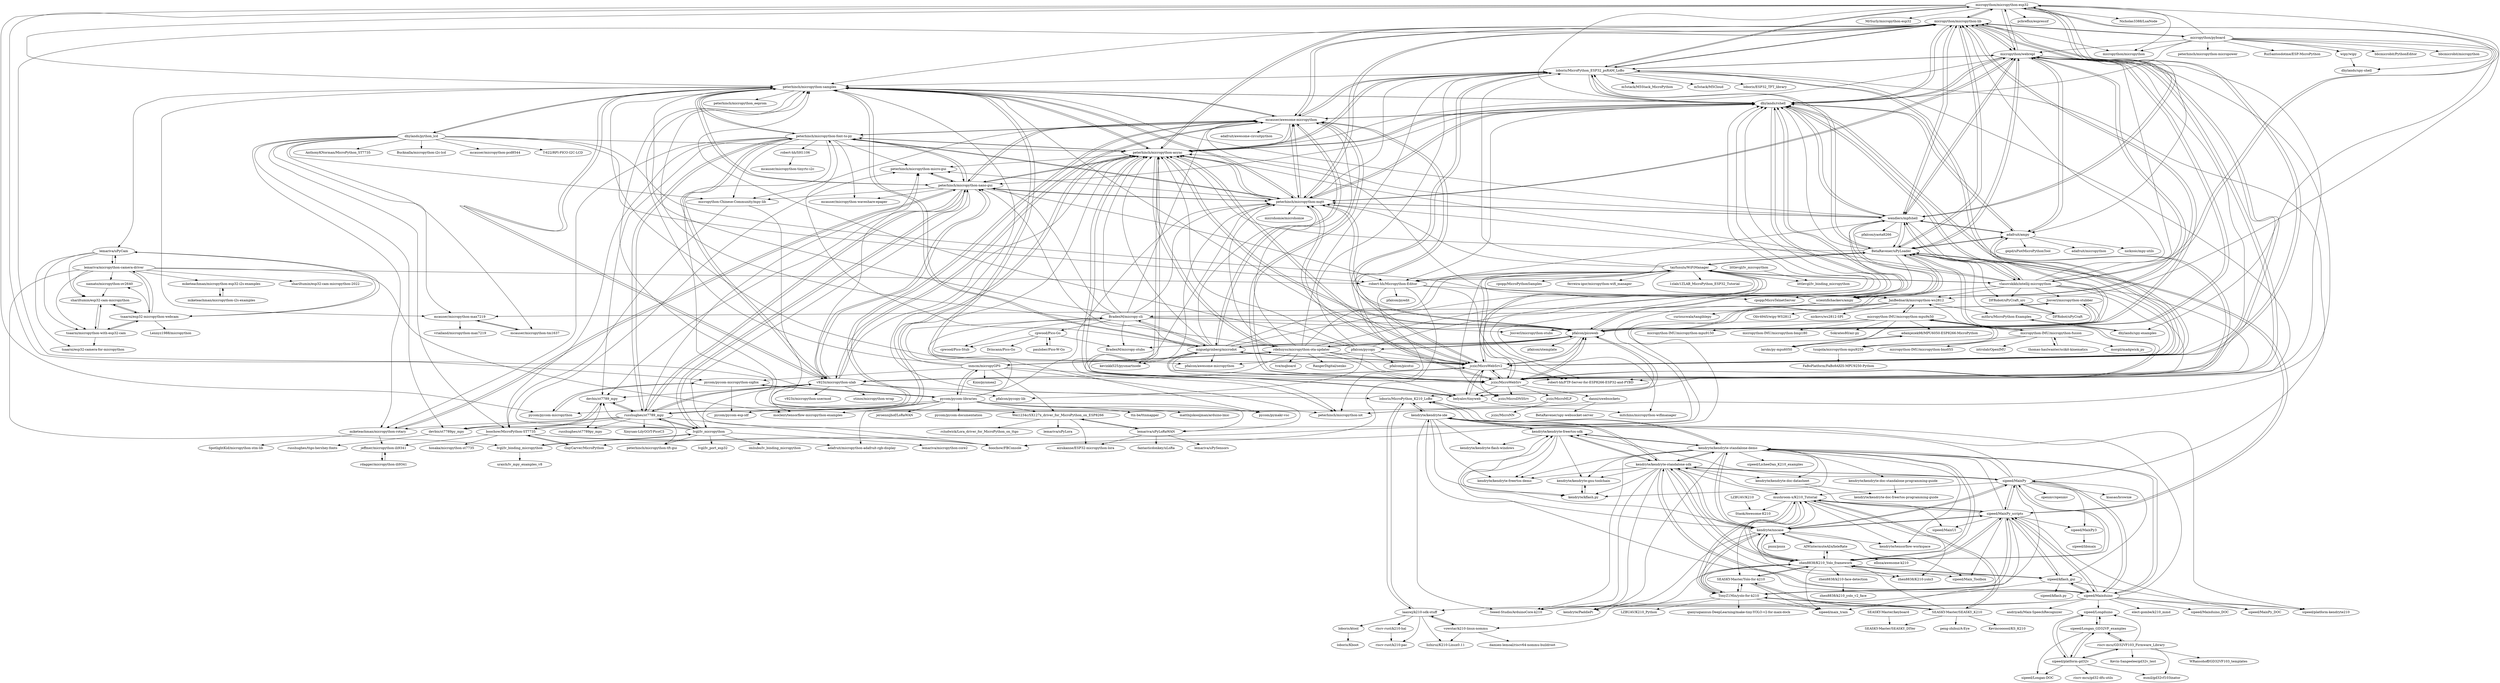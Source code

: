 digraph G {
"micropython/micropython-esp32" -> "micropython/micropython-lib"
"micropython/micropython-esp32" -> "micropython/webrepl"
"micropython/micropython-esp32" -> "loboris/MicroPython_ESP32_psRAM_LoBo"
"micropython/micropython-esp32" -> "pycom/pycom-micropython"
"micropython/micropython-esp32" -> "wendlers/mpfshell"
"micropython/micropython-esp32" -> "MrSurly/micropython-esp32"
"micropython/micropython-esp32" -> "adafruit/ampy"
"micropython/micropython-esp32" -> "pycom/pycom-micropython-sigfox"
"micropython/micropython-esp32" -> "pcbreflux/espressif" ["e"=1]
"micropython/micropython-esp32" -> "micropython/micropython" ["e"=1]
"micropython/micropython-esp32" -> "peterhinch/micropython-samples"
"micropython/micropython-esp32" -> "JanBednarik/micropython-ws2812"
"micropython/micropython-esp32" -> "Nicholas3388/LuaNode" ["e"=1]
"micropython/micropython-esp32" -> "vlasovskikh/intellij-micropython"
"micropython/micropython-esp32" -> "dhylands/rshell"
"kendryte/kendryte-ide" -> "kendryte/kendryte-freertos-sdk"
"kendryte/kendryte-ide" -> "kendryte/kendryte-flash-windows"
"kendryte/kendryte-ide" -> "kendryte/kendryte-freertos-demo"
"kendryte/kendryte-ide" -> "kendryte/kendryte-standalone-demo"
"kendryte/kendryte-ide" -> "kendryte/kendryte-standalone-sdk"
"kendryte/kendryte-ide" -> "kendryte/kflash.py"
"kendryte/kendryte-ide" -> "loboris/MicroPython_K210_LoBo"
"kendryte/kendryte-ide" -> "Seeed-Studio/ArduinoCore-k210"
"sipeed/MaixPy" -> "sipeed/MaixPy_scripts"
"sipeed/MaixPy" -> "kendryte/nncase"
"sipeed/MaixPy" -> "kendryte/kendryte-standalone-sdk"
"sipeed/MaixPy" -> "sipeed/Maixduino"
"sipeed/MaixPy" -> "zhen8838/K210_Yolo_framework"
"sipeed/MaixPy" -> "openmv/openmv" ["e"=1]
"sipeed/MaixPy" -> "sipeed/kflash_gui"
"sipeed/MaixPy" -> "kendryte/kendryte-standalone-demo"
"sipeed/MaixPy" -> "loboris/MicroPython_K210_LoBo"
"sipeed/MaixPy" -> "TonyZ1Min/yolo-for-k210"
"sipeed/MaixPy" -> "sipeed/MaixPy3"
"sipeed/MaixPy" -> "mushroom-x/K210_Tutorial"
"sipeed/MaixPy" -> "kendryte/kendryte-freertos-sdk"
"sipeed/MaixPy" -> "loboris/MicroPython_ESP32_psRAM_LoBo"
"sipeed/MaixPy" -> "ksasao/brownie" ["e"=1]
"laanwj/k210-sdk-stuff" -> "riscv-rust/k210-pac"
"laanwj/k210-sdk-stuff" -> "loboris/ktool"
"laanwj/k210-sdk-stuff" -> "riscv-rust/k210-hal"
"laanwj/k210-sdk-stuff" -> "loboris/MicroPython_K210_LoBo"
"laanwj/k210-sdk-stuff" -> "vowstar/k210-linux-nommu"
"laanwj/k210-sdk-stuff" -> "lizhirui/K210-Linux0.11"
"DFRobot/uPyCraft" -> "DFRobot/uPyCraft_src"
"DFRobot/uPyCraft" -> "BetaRavener/uPyLoader"
"sipeed/MaixPy3" -> "sipeed/libmaix"
"pfalcon/picoweb" -> "jczic/MicroWebSrv"
"pfalcon/picoweb" -> "peterhinch/micropython-async"
"pfalcon/picoweb" -> "micropython/webrepl"
"pfalcon/picoweb" -> "pfalcon/utemplate"
"pfalcon/picoweb" -> "belyalov/tinyweb"
"pfalcon/picoweb" -> "dhylands/rshell"
"pfalcon/picoweb" -> "adafruit/ampy"
"pfalcon/picoweb" -> "jczic/MicroWebSrv2"
"pfalcon/picoweb" -> "pfalcon/pycopy"
"pfalcon/picoweb" -> "peterhinch/micropython-mqtt"
"pfalcon/picoweb" -> "rdehuyss/micropython-ota-updater"
"pfalcon/picoweb" -> "micropython/micropython-lib"
"pfalcon/picoweb" -> "peterhinch/micropython-samples"
"pfalcon/picoweb" -> "miguelgrinberg/microdot"
"pfalcon/picoweb" -> "BetaRavener/uPyLoader"
"wendlers/mpfshell" -> "dhylands/rshell"
"wendlers/mpfshell" -> "adafruit/ampy"
"wendlers/mpfshell" -> "scientifichackers/ampy"
"wendlers/mpfshell" -> "micropython/webrepl"
"wendlers/mpfshell" -> "cpopp/MicroTelnetServer"
"wendlers/mpfshell" -> "pfalcon/yaota8266"
"wendlers/mpfshell" -> "peterhinch/micropython-mqtt"
"wendlers/mpfshell" -> "BetaRavener/uPyLoader"
"wendlers/mpfshell" -> "micropython/micropython-lib"
"wendlers/mpfshell" -> "robert-hh/Micropython-Editor"
"wendlers/mpfshell" -> "peterhinch/micropython-async"
"wendlers/mpfshell" -> "vlasovskikh/intellij-micropython"
"wendlers/mpfshell" -> "micropython/micropython-esp32"
"wendlers/mpfshell" -> "jczic/MicroWebSrv2"
"wendlers/mpfshell" -> "peterhinch/micropython-samples"
"BradenM/micropy-cli" -> "Josverl/micropython-stubber"
"BradenM/micropy-cli" -> "BradenM/micropy-stubs"
"BradenM/micropy-cli" -> "Josverl/micropython-stubs"
"BradenM/micropy-cli" -> "pycom/pymakr-vsc"
"BradenM/micropy-cli" -> "peterhinch/micropython-samples"
"BradenM/micropy-cli" -> "peterhinch/micropython-async"
"BradenM/micropy-cli" -> "peterhinch/micropython-nano-gui"
"BradenM/micropy-cli" -> "peterhinch/micropython-mqtt"
"BradenM/micropy-cli" -> "mcauser/awesome-micropython"
"BradenM/micropy-cli" -> "cpwood/Pico-Go"
"BradenM/micropy-cli" -> "miguelgrinberg/microdot"
"BradenM/micropy-cli" -> "cpwood/Pico-Stub"
"BradenM/micropy-cli" -> "pfalcon/picoweb"
"mcauser/micropython-max7219" -> "vrialland/micropython-max7219"
"mcauser/micropython-max7219" -> "mcauser/micropython-tm1637"
"mcauser/awesome-micropython" -> "peterhinch/micropython-async"
"mcauser/awesome-micropython" -> "peterhinch/micropython-samples"
"mcauser/awesome-micropython" -> "jczic/MicroWebSrv2"
"mcauser/awesome-micropython" -> "peterhinch/micropython-nano-gui"
"mcauser/awesome-micropython" -> "micropython/micropython-lib"
"mcauser/awesome-micropython" -> "russhughes/st7789_mpy"
"mcauser/awesome-micropython" -> "peterhinch/micropython-mqtt"
"mcauser/awesome-micropython" -> "miguelgrinberg/microdot"
"mcauser/awesome-micropython" -> "loboris/MicroPython_ESP32_psRAM_LoBo"
"mcauser/awesome-micropython" -> "v923z/micropython-ulab"
"mcauser/awesome-micropython" -> "dhylands/rshell"
"mcauser/awesome-micropython" -> "adafruit/awesome-circuitpython" ["e"=1]
"mcauser/awesome-micropython" -> "peterhinch/micropython-font-to-py"
"mcauser/awesome-micropython" -> "micropython-Chinese-Community/mpy-lib"
"mcauser/awesome-micropython" -> "jczic/MicroWebSrv"
"miguelgrinberg/microdot" -> "jczic/MicroWebSrv2"
"miguelgrinberg/microdot" -> "mcauser/awesome-micropython"
"miguelgrinberg/microdot" -> "peterhinch/micropython-samples"
"miguelgrinberg/microdot" -> "belyalov/tinyweb"
"miguelgrinberg/microdot" -> "jczic/MicroWebSrv"
"miguelgrinberg/microdot" -> "peterhinch/micropython-async"
"miguelgrinberg/microdot" -> "peterhinch/micropython-mqtt"
"miguelgrinberg/microdot" -> "BradenM/micropy-cli"
"miguelgrinberg/microdot" -> "pfalcon/picoweb"
"miguelgrinberg/microdot" -> "peterhinch/micropython-nano-gui"
"miguelgrinberg/microdot" -> "dhylands/rshell"
"miguelgrinberg/microdot" -> "pfalcon/awesome-micropython"
"miguelgrinberg/microdot" -> "peterhinch/micropython-font-to-py"
"miguelgrinberg/microdot" -> "kevinkk525/pysmartnode"
"miguelgrinberg/microdot" -> "tayfunulu/WiFiManager"
"micropython/micropython-lib" -> "micropython/micropython" ["e"=1]
"micropython/micropython-lib" -> "peterhinch/micropython-async"
"micropython/micropython-lib" -> "micropython/micropython-esp32"
"micropython/micropython-lib" -> "peterhinch/micropython-mqtt"
"micropython/micropython-lib" -> "micropython/webrepl"
"micropython/micropython-lib" -> "mcauser/awesome-micropython"
"micropython/micropython-lib" -> "loboris/MicroPython_ESP32_psRAM_LoBo"
"micropython/micropython-lib" -> "dhylands/rshell"
"micropython/micropython-lib" -> "jczic/MicroWebSrv2"
"micropython/micropython-lib" -> "micropython/pyboard"
"micropython/micropython-lib" -> "BetaRavener/uPyLoader"
"micropython/micropython-lib" -> "peterhinch/micropython-samples"
"micropython/micropython-lib" -> "wendlers/mpfshell"
"micropython/micropython-lib" -> "jczic/MicroWebSrv"
"micropython/micropython-lib" -> "pfalcon/picoweb"
"miketeachman/micropython-i2s-examples" -> "miketeachman/micropython-esp32-i2s-examples"
"pfalcon/pycopy" -> "pfalcon/pycopy-lib"
"pfalcon/pycopy" -> "pfalcon/picoweb"
"pfalcon/pycopy" -> "peterhinch/micropython-async"
"pfalcon/pycopy" -> "peterhinch/micropython-samples"
"pfalcon/pycopy" -> "pfalcon/awesome-micropython"
"pfalcon/pycopy" -> "pfalcon/picotui" ["e"=1]
"pfalcon/pycopy" -> "jczic/MicroWebSrv2"
"pfalcon/pycopy" -> "dhylands/rshell"
"pfalcon/pycopy" -> "loboris/MicroPython_ESP32_psRAM_LoBo"
"micropython/pyboard" -> "micropython/micropython-lib"
"micropython/pyboard" -> "micropython/micropython" ["e"=1]
"micropython/pyboard" -> "wipy/wipy"
"micropython/pyboard" -> "dhylands/rshell"
"micropython/pyboard" -> "dhylands/upy-examples"
"micropython/pyboard" -> "bbcmicrobit/micropython" ["e"=1]
"micropython/pyboard" -> "dhylands/upy-shell"
"micropython/pyboard" -> "peterhinch/micropython-micropower"
"micropython/pyboard" -> "RuiSantosdotme/ESP-MicroPython" ["e"=1]
"micropython/pyboard" -> "micropython/micropython-esp32"
"micropython/pyboard" -> "bbcmicrobit/PythonEditor" ["e"=1]
"micropython/pyboard" -> "micropython/webrepl"
"belyalov/tinyweb" -> "peterhinch/micropython-async"
"belyalov/tinyweb" -> "mitchins/micropython-wifimanager"
"belyalov/tinyweb" -> "jczic/MicroWebSrv2"
"belyalov/tinyweb" -> "pfalcon/picoweb"
"belyalov/tinyweb" -> "peterhinch/micropython-samples"
"dhylands/rshell" -> "wendlers/mpfshell"
"dhylands/rshell" -> "scientifichackers/ampy"
"dhylands/rshell" -> "peterhinch/micropython-async"
"dhylands/rshell" -> "micropython/micropython-lib"
"dhylands/rshell" -> "jczic/MicroWebSrv2"
"dhylands/rshell" -> "peterhinch/micropython-samples"
"dhylands/rshell" -> "jczic/MicroWebSrv"
"dhylands/rshell" -> "loboris/MicroPython_ESP32_psRAM_LoBo"
"dhylands/rshell" -> "pfalcon/picoweb"
"dhylands/rshell" -> "mcauser/awesome-micropython"
"dhylands/rshell" -> "micropython/webrepl"
"dhylands/rshell" -> "robert-hh/Micropython-Editor"
"dhylands/rshell" -> "adafruit/ampy"
"dhylands/rshell" -> "peterhinch/micropython-mqtt"
"dhylands/rshell" -> "peterhinch/micropython-nano-gui"
"lvgl/lv_micropython" -> "lvgl/lv_binding_micropython"
"lvgl/lv_micropython" -> "russhughes/st7789_mpy"
"lvgl/lv_micropython" -> "lemariva/micropython-core2"
"lvgl/lv_micropython" -> "peterhinch/micropython-micro-gui"
"lvgl/lv_micropython" -> "peterhinch/micropython-tft-gui"
"lvgl/lv_micropython" -> "peterhinch/micropython-nano-gui"
"lvgl/lv_micropython" -> "lvgl/lv_port_esp32" ["e"=1]
"lvgl/lv_micropython" -> "imliubo/lv_binding_micropython"
"lvgl/lv_micropython" -> "devbis/st7789_mpy"
"peterhinch/micropython-font-to-py" -> "peterhinch/micropython-nano-gui"
"peterhinch/micropython-font-to-py" -> "peterhinch/micropython-async"
"peterhinch/micropython-font-to-py" -> "mcauser/micropython-waveshare-epaper" ["e"=1]
"peterhinch/micropython-font-to-py" -> "russhughes/st7789_mpy"
"peterhinch/micropython-font-to-py" -> "micropython-Chinese-Community/mpy-lib"
"peterhinch/micropython-font-to-py" -> "peterhinch/micropython-samples"
"peterhinch/micropython-font-to-py" -> "robert-hh/SH1106"
"peterhinch/micropython-font-to-py" -> "peterhinch/micropython-micro-gui"
"peterhinch/micropython-font-to-py" -> "peterhinch/micropython-mqtt"
"peterhinch/micropython-font-to-py" -> "v923z/micropython-ulab"
"peterhinch/micropython-font-to-py" -> "devbis/st7789_mpy"
"peterhinch/micropython-font-to-py" -> "miketeachman/micropython-rotary"
"peterhinch/micropython-font-to-py" -> "boochow/MicroPython-ST7735"
"peterhinch/micropython-font-to-py" -> "mcauser/awesome-micropython"
"peterhinch/micropython-font-to-py" -> "Wei1234c/SX127x_driver_for_MicroPython_on_ESP8266"
"peterhinch/micropython-micro-gui" -> "peterhinch/micropython-nano-gui"
"peterhinch/micropython-nano-gui" -> "peterhinch/micropython-micro-gui"
"peterhinch/micropython-nano-gui" -> "peterhinch/micropython-font-to-py"
"peterhinch/micropython-nano-gui" -> "peterhinch/micropython-samples"
"peterhinch/micropython-nano-gui" -> "peterhinch/micropython-async"
"peterhinch/micropython-nano-gui" -> "miketeachman/micropython-rotary"
"peterhinch/micropython-nano-gui" -> "mcauser/micropython-waveshare-epaper" ["e"=1]
"peterhinch/micropython-nano-gui" -> "mcauser/awesome-micropython"
"peterhinch/micropython-nano-gui" -> "lvgl/lv_micropython"
"peterhinch/micropython-nano-gui" -> "devbis/st7789_mpy"
"peterhinch/micropython-nano-gui" -> "v923z/micropython-ulab"
"peterhinch/micropython-nano-gui" -> "boochow/FBConsole"
"peterhinch/micropython-nano-gui" -> "peterhinch/micropython-mqtt"
"peterhinch/micropython-nano-gui" -> "russhughes/st7789_mpy"
"peterhinch/micropython-nano-gui" -> "micropython-Chinese-Community/mpy-lib"
"peterhinch/micropython-nano-gui" -> "robert-hh/Micropython-Editor"
"russhughes/st7789_mpy" -> "devbis/st7789_mpy"
"russhughes/st7789_mpy" -> "lvgl/lv_micropython"
"russhughes/st7789_mpy" -> "russhughes/st7789py_mpy"
"russhughes/st7789_mpy" -> "peterhinch/micropython-font-to-py"
"russhughes/st7789_mpy" -> "mcauser/awesome-micropython"
"russhughes/st7789_mpy" -> "peterhinch/micropython-async"
"russhughes/st7789_mpy" -> "peterhinch/micropython-micro-gui"
"russhughes/st7789_mpy" -> "boochow/MicroPython-ST7735"
"russhughes/st7789_mpy" -> "peterhinch/micropython-nano-gui"
"russhughes/st7789_mpy" -> "devbis/st7789py_mpy"
"russhughes/st7789_mpy" -> "miketeachman/micropython-rotary"
"russhughes/st7789_mpy" -> "boochow/FBConsole"
"russhughes/st7789_mpy" -> "v923z/micropython-ulab"
"russhughes/st7789_mpy" -> "Xinyuan-LilyGO/T-PicoC3"
"russhughes/st7789_mpy" -> "peterhinch/micropython-tft-gui"
"tuupola/micropython-mpu9250" -> "micropython-IMU/micropython-mpu9x50"
"tuupola/micropython-mpu9250" -> "FaBoPlatform/FaBo9AXIS-MPU9250-Python"
"adafruit/ampy" -> "wendlers/mpfshell"
"adafruit/ampy" -> "pfalcon/picoweb"
"adafruit/ampy" -> "dhylands/rshell"
"adafruit/ampy" -> "gepd/uPiotMicroPythonTool"
"adafruit/ampy" -> "adafruit/micropython"
"adafruit/ampy" -> "BetaRavener/uPyLoader"
"adafruit/ampy" -> "micropython/webrepl"
"adafruit/ampy" -> "nickzoic/mpy-utils"
"Josverl/micropython-stubber" -> "Josverl/micropython-stubs"
"Josverl/micropython-stubber" -> "BradenM/micropy-cli"
"Josverl/micropython-stubber" -> "BradenM/micropy-stubs"
"jczic/MicroWebSrv" -> "jczic/MicroWebSrv2"
"jczic/MicroWebSrv" -> "pfalcon/picoweb"
"jczic/MicroWebSrv" -> "jczic/MicroDNSSrv"
"jczic/MicroWebSrv" -> "micropython/webrepl"
"jczic/MicroWebSrv" -> "peterhinch/micropython-async"
"jczic/MicroWebSrv" -> "loboris/MicroPython_ESP32_psRAM_LoBo"
"jczic/MicroWebSrv" -> "dhylands/rshell"
"jczic/MicroWebSrv" -> "tayfunulu/WiFiManager"
"jczic/MicroWebSrv" -> "micropython/micropython-lib"
"jczic/MicroWebSrv" -> "miguelgrinberg/microdot"
"jczic/MicroWebSrv" -> "danni/uwebsockets"
"jczic/MicroWebSrv" -> "belyalov/tinyweb"
"jczic/MicroWebSrv" -> "mcauser/awesome-micropython"
"jczic/MicroWebSrv" -> "BetaRavener/uPyLoader"
"jczic/MicroWebSrv" -> "jczic/MicroMLP"
"loboris/MicroPython_ESP32_psRAM_LoBo" -> "peterhinch/micropython-async"
"loboris/MicroPython_ESP32_psRAM_LoBo" -> "m5stack/M5Stack_MicroPython" ["e"=1]
"loboris/MicroPython_ESP32_psRAM_LoBo" -> "micropython/micropython-lib"
"loboris/MicroPython_ESP32_psRAM_LoBo" -> "micropython/micropython-esp32"
"loboris/MicroPython_ESP32_psRAM_LoBo" -> "jczic/MicroWebSrv"
"loboris/MicroPython_ESP32_psRAM_LoBo" -> "jczic/MicroWebSrv2"
"loboris/MicroPython_ESP32_psRAM_LoBo" -> "BetaRavener/uPyLoader"
"loboris/MicroPython_ESP32_psRAM_LoBo" -> "mcauser/awesome-micropython"
"loboris/MicroPython_ESP32_psRAM_LoBo" -> "dhylands/rshell"
"loboris/MicroPython_ESP32_psRAM_LoBo" -> "m5stack/M5Cloud" ["e"=1]
"loboris/MicroPython_ESP32_psRAM_LoBo" -> "micropython/webrepl"
"loboris/MicroPython_ESP32_psRAM_LoBo" -> "loboris/ESP32_TFT_library" ["e"=1]
"loboris/MicroPython_ESP32_psRAM_LoBo" -> "peterhinch/micropython-mqtt"
"loboris/MicroPython_ESP32_psRAM_LoBo" -> "loboris/MicroPython_K210_LoBo"
"loboris/MicroPython_ESP32_psRAM_LoBo" -> "peterhinch/micropython-samples"
"micropython/webrepl" -> "micropython/micropython-lib"
"micropython/webrepl" -> "micropython/micropython-esp32"
"micropython/webrepl" -> "wendlers/mpfshell"
"micropython/webrepl" -> "jczic/MicroWebSrv"
"micropython/webrepl" -> "pfalcon/picoweb"
"micropython/webrepl" -> "peterhinch/micropython-mqtt"
"micropython/webrepl" -> "peterhinch/micropython-async"
"micropython/webrepl" -> "dhylands/rshell"
"micropython/webrepl" -> "loboris/MicroPython_ESP32_psRAM_LoBo"
"micropython/webrepl" -> "BetaRavener/uPyLoader"
"micropython/webrepl" -> "peterhinch/micropython-iot"
"micropython/webrepl" -> "jczic/MicroWebSrv2"
"micropython/webrepl" -> "scientifichackers/ampy"
"micropython/webrepl" -> "adafruit/ampy"
"micropython/webrepl" -> "robert-hh/FTP-Server-for-ESP8266-ESP32-and-PYBD"
"robert-hh/Micropython-Editor" -> "cpopp/MicroTelnetServer"
"robert-hh/Micropython-Editor" -> "pfalcon/pyedit"
"robert-hh/Micropython-Editor" -> "boochow/FBConsole"
"robert-hh/Micropython-Editor" -> "robert-hh/FTP-Server-for-ESP8266-ESP32-and-PYBD"
"robert-hh/Micropython-Editor" -> "peterhinch/micropython-iot"
"vlasovskikh/intellij-micropython" -> "BetaRavener/uPyLoader"
"vlasovskikh/intellij-micropython" -> "wendlers/mpfshell"
"vlasovskikh/intellij-micropython" -> "tayfunulu/WiFiManager"
"vlasovskikh/intellij-micropython" -> "micropython/micropython-lib"
"vlasovskikh/intellij-micropython" -> "jczic/MicroWebSrv"
"vlasovskikh/intellij-micropython" -> "micropython/webrepl"
"vlasovskikh/intellij-micropython" -> "robert-hh/FTP-Server-for-ESP8266-ESP32-and-PYBD"
"vlasovskikh/intellij-micropython" -> "peterhinch/micropython-mqtt"
"vlasovskikh/intellij-micropython" -> "jczic/MicroWebSrv2"
"vlasovskikh/intellij-micropython" -> "DFRobot/uPyCraft_src"
"vlasovskikh/intellij-micropython" -> "scientifichackers/ampy"
"vlasovskikh/intellij-micropython" -> "micropython/micropython-esp32"
"vlasovskikh/intellij-micropython" -> "Josverl/micropython-stubber"
"vlasovskikh/intellij-micropython" -> "JanBednarik/micropython-ws2812"
"vlasovskikh/intellij-micropython" -> "peterhinch/micropython-async"
"BetaRavener/uPyLoader" -> "loboris/MicroPython_ESP32_psRAM_LoBo"
"BetaRavener/uPyLoader" -> "robert-hh/Micropython-Editor"
"BetaRavener/uPyLoader" -> "micropython/micropython-lib"
"BetaRavener/uPyLoader" -> "wendlers/mpfshell"
"BetaRavener/uPyLoader" -> "vlasovskikh/intellij-micropython"
"BetaRavener/uPyLoader" -> "micropython/webrepl"
"BetaRavener/uPyLoader" -> "cpopp/MicroTelnetServer"
"BetaRavener/uPyLoader" -> "peterhinch/micropython-async"
"BetaRavener/uPyLoader" -> "DFRobot/uPyCraft_src"
"BetaRavener/uPyLoader" -> "adafruit/ampy"
"BetaRavener/uPyLoader" -> "jczic/MicroWebSrv"
"BetaRavener/uPyLoader" -> "tayfunulu/WiFiManager"
"BetaRavener/uPyLoader" -> "sipeed/MaixPy_scripts"
"BetaRavener/uPyLoader" -> "pfalcon/picoweb"
"BetaRavener/uPyLoader" -> "dhylands/rshell"
"micropython-IMU/micropython-mpu9x50" -> "micropython-IMU/micropython-fusion"
"micropython-IMU/micropython-mpu9x50" -> "tuupola/micropython-mpu9250"
"micropython-IMU/micropython-mpu9x50" -> "micropython-IMU/micropython-mpu9150"
"micropython-IMU/micropython-mpu9x50" -> "larsks/py-mpu6050"
"micropython-IMU/micropython-mpu9x50" -> "micropython-IMU/micropython-bmp180"
"micropython-IMU/micropython-mpu9x50" -> "JanBednarik/micropython-ws2812"
"micropython-IMU/micropython-mpu9x50" -> "Sokrates80/air-py"
"micropython-IMU/micropython-mpu9x50" -> "boochow/FBConsole"
"micropython-IMU/micropython-mpu9x50" -> "adamjezek98/MPU6050-ESP8266-MicroPython"
"kendryte/nncase" -> "zhen8838/K210_Yolo_framework"
"kendryte/nncase" -> "kendryte/kendryte-standalone-sdk"
"kendryte/nncase" -> "sipeed/MaixPy"
"kendryte/nncase" -> "sipeed/MaixPy_scripts"
"kendryte/nncase" -> "kendryte/kendryte-standalone-demo"
"kendryte/nncase" -> "TonyZ1Min/yolo-for-k210"
"kendryte/nncase" -> "sipeed/Maix_Toolbox"
"kendryte/nncase" -> "AIWintermuteAI/aXeleRate"
"kendryte/nncase" -> "mushroom-x/K210_Tutorial"
"kendryte/nncase" -> "kendryte/kendryte-freertos-sdk"
"kendryte/nncase" -> "kendryte/PaddlePi"
"kendryte/nncase" -> "pnnx/pnnx" ["e"=1]
"kendryte/nncase" -> "zhen8838/K210-yolo3"
"kendryte/nncase" -> "kendryte/tensorflow-workspace"
"kendryte/nncase" -> "kendryte/kendryte-ide"
"SEASKY-Master/SEASKY_K210" -> "SEASKY-Master/Yolo-for-k210"
"SEASKY-Master/SEASKY_K210" -> "Kevincoooool/KS_K210"
"SEASKY-Master/SEASKY_K210" -> "SEASKY-Master/SEASKY_DIYer"
"SEASKY-Master/SEASKY_K210" -> "TonyZ1Min/yolo-for-k210"
"SEASKY-Master/SEASKY_K210" -> "mushroom-x/K210_Tutorial"
"SEASKY-Master/SEASKY_K210" -> "peng-zhihui/A-Eye" ["e"=1]
"SEASKY-Master/SEASKY_K210" -> "zhen8838/K210_Yolo_framework"
"adamjezek98/MPU6050-ESP8266-MicroPython" -> "larsks/py-mpu6050"
"riscv-mcu/GD32VF103_Firmware_Library" -> "sipeed/Longan_GD32VF_examples"
"riscv-mcu/GD32VF103_Firmware_Library" -> "sipeed/platform-gd32v"
"riscv-mcu/GD32VF103_Firmware_Library" -> "WRansohoff/GD32VF103_templates"
"riscv-mcu/GD32VF103_Firmware_Library" -> "sipeed/Longduino"
"riscv-mcu/GD32VF103_Firmware_Library" -> "esmil/gd32vf103inator"
"riscv-mcu/GD32VF103_Firmware_Library" -> "Kevin-Sangeelee/gd32v_test"
"peterhinch/micropython-async" -> "peterhinch/micropython-mqtt"
"peterhinch/micropython-async" -> "peterhinch/micropython-samples"
"peterhinch/micropython-async" -> "mcauser/awesome-micropython"
"peterhinch/micropython-async" -> "micropython/micropython-lib"
"peterhinch/micropython-async" -> "peterhinch/micropython-nano-gui"
"peterhinch/micropython-async" -> "peterhinch/micropython-font-to-py"
"peterhinch/micropython-async" -> "loboris/MicroPython_ESP32_psRAM_LoBo"
"peterhinch/micropython-async" -> "belyalov/tinyweb"
"peterhinch/micropython-async" -> "pfalcon/picoweb"
"peterhinch/micropython-async" -> "dhylands/rshell"
"peterhinch/micropython-async" -> "jczic/MicroWebSrv2"
"peterhinch/micropython-async" -> "jczic/MicroWebSrv"
"peterhinch/micropython-async" -> "russhughes/st7789_mpy"
"peterhinch/micropython-async" -> "rdehuyss/micropython-ota-updater"
"peterhinch/micropython-async" -> "peterhinch/micropython-micro-gui"
"tayfunulu/WiFiManager" -> "cpopp/MicroPythonSamples"
"tayfunulu/WiFiManager" -> "mitchins/micropython-wifimanager"
"tayfunulu/WiFiManager" -> "jczic/MicroWebSrv2"
"tayfunulu/WiFiManager" -> "jczic/MicroWebSrv"
"tayfunulu/WiFiManager" -> "ferreira-igor/micropython-wifi_manager"
"tayfunulu/WiFiManager" -> "robert-hh/Micropython-Editor"
"tayfunulu/WiFiManager" -> "jczic/MicroDNSSrv"
"tayfunulu/WiFiManager" -> "peterhinch/micropython-mqtt"
"tayfunulu/WiFiManager" -> "1zlab/1ZLAB_MicroPython_ESP32_Tutorial" ["e"=1]
"tayfunulu/WiFiManager" -> "BetaRavener/uPyLoader"
"tayfunulu/WiFiManager" -> "littlevgl/lv_binding_micropython"
"tayfunulu/WiFiManager" -> "JanBednarik/micropython-ws2812"
"tayfunulu/WiFiManager" -> "vlasovskikh/intellij-micropython"
"tayfunulu/WiFiManager" -> "loboris/MicroPython_ESP32_psRAM_LoBo"
"tayfunulu/WiFiManager" -> "robert-hh/FTP-Server-for-ESP8266-ESP32-and-PYBD"
"devbis/st7789_mpy" -> "devbis/st7789py_mpy"
"devbis/st7789_mpy" -> "russhughes/st7789_mpy"
"devbis/st7789_mpy" -> "russhughes/st7789py_mpy"
"devbis/st7789py_mpy" -> "devbis/st7789_mpy"
"devbis/st7789py_mpy" -> "russhughes/ttgo-hershey-fonts"
"sipeed/MaixPy_scripts" -> "sipeed/MaixPy"
"sipeed/MaixPy_scripts" -> "TonyZ1Min/yolo-for-k210"
"sipeed/MaixPy_scripts" -> "kendryte/nncase"
"sipeed/MaixPy_scripts" -> "sipeed/kflash_gui"
"sipeed/MaixPy_scripts" -> "zhen8838/K210_Yolo_framework"
"sipeed/MaixPy_scripts" -> "sipeed/maix_train"
"sipeed/MaixPy_scripts" -> "mushroom-x/K210_Tutorial"
"sipeed/MaixPy_scripts" -> "sipeed/Maixduino"
"sipeed/MaixPy_scripts" -> "sipeed/MaixPy_DOC"
"sipeed/MaixPy_scripts" -> "kendryte/kendryte-standalone-sdk"
"sipeed/MaixPy_scripts" -> "sipeed/Maix_Toolbox"
"sipeed/MaixPy_scripts" -> "sipeed/MaixPy3"
"sipeed/MaixPy_scripts" -> "sipeed/MaixUI"
"sipeed/MaixPy_scripts" -> "kendryte/kendryte-standalone-demo"
"sipeed/MaixPy_scripts" -> "BetaRavener/uPyLoader"
"GuyCarver/MicroPython" -> "boochow/MicroPython-ST7735"
"boochow/MicroPython-ST7735" -> "GuyCarver/MicroPython"
"boochow/MicroPython-ST7735" -> "boochow/FBConsole"
"boochow/MicroPython-ST7735" -> "hosaka/micropython-st7735"
"boochow/MicroPython-ST7735" -> "adafruit/micropython-adafruit-rgb-display"
"boochow/MicroPython-ST7735" -> "jeffmer/micropython-ili9341"
"scientifichackers/ampy" -> "wendlers/mpfshell"
"scientifichackers/ampy" -> "dhylands/rshell"
"scientifichackers/ampy" -> "micropython/webrepl"
"scientifichackers/ampy" -> "curiouswala/tangiblepy"
"scientifichackers/ampy" -> "boochow/MicroPython-ST7735"
"scientifichackers/ampy" -> "mcauser/awesome-micropython"
"thomas-haslwanter/scikit-kinematics" -> "micropython-IMU/micropython-fusion"
"sipeed/Longan_GD32VF_examples" -> "sipeed/platform-gd32v"
"sipeed/Longan_GD32VF_examples" -> "sipeed/Longan-DOC"
"sipeed/Longan_GD32VF_examples" -> "sipeed/Longduino"
"sipeed/Longan_GD32VF_examples" -> "riscv-mcu/GD32VF103_Firmware_Library"
"SEASKY-Master/Yolo-for-k210" -> "SEASKY-Master/SEASKY_K210"
"SEASKY-Master/Yolo-for-k210" -> "TonyZ1Min/yolo-for-k210"
"SEASKY-Master/Yolo-for-k210" -> "zhen8838/K210_Yolo_framework"
"SEASKY-Master/Yolo-for-k210" -> "sipeed/maix_train"
"TonyZ1Min/yolo-for-k210" -> "SEASKY-Master/Yolo-for-k210"
"TonyZ1Min/yolo-for-k210" -> "zhen8838/K210_Yolo_framework"
"TonyZ1Min/yolo-for-k210" -> "sipeed/MaixPy_scripts"
"TonyZ1Min/yolo-for-k210" -> "mushroom-x/K210_Tutorial"
"TonyZ1Min/yolo-for-k210" -> "sipeed/maix_train"
"TonyZ1Min/yolo-for-k210" -> "qianyuqianxun-DeepLearning/make-tiny-YOLO-v2-for-maix-dock"
"TonyZ1Min/yolo-for-k210" -> "LZBUAV/K210_Python"
"TonyZ1Min/yolo-for-k210" -> "SEASKY-Master/SEASKY_K210"
"TonyZ1Min/yolo-for-k210" -> "kendryte/nncase"
"TonyZ1Min/yolo-for-k210" -> "kendryte/PaddlePi"
"jczic/MicroWebSrv2" -> "jczic/MicroWebSrv"
"jczic/MicroWebSrv2" -> "mcauser/awesome-micropython"
"jczic/MicroWebSrv2" -> "peterhinch/micropython-async"
"jczic/MicroWebSrv2" -> "peterhinch/micropython-samples"
"jczic/MicroWebSrv2" -> "belyalov/tinyweb"
"jczic/MicroWebSrv2" -> "peterhinch/micropython-mqtt"
"jczic/MicroWebSrv2" -> "miguelgrinberg/microdot"
"jczic/MicroWebSrv2" -> "loboris/MicroPython_ESP32_psRAM_LoBo"
"jczic/MicroWebSrv2" -> "dhylands/rshell"
"jczic/MicroWebSrv2" -> "micropython/micropython-lib"
"jczic/MicroWebSrv2" -> "jczic/MicroDNSSrv"
"jczic/MicroWebSrv2" -> "tayfunulu/WiFiManager"
"jczic/MicroWebSrv2" -> "v923z/micropython-ulab"
"jczic/MicroWebSrv2" -> "robert-hh/FTP-Server-for-ESP8266-ESP32-and-PYBD"
"jczic/MicroWebSrv2" -> "pfalcon/picoweb"
"jeffmer/micropython-ili9341" -> "rdagger/micropython-ili9341"
"rdagger/micropython-ili9341" -> "jeffmer/micropython-ili9341"
"mushroom-x/K210_Tutorial" -> "zhen8838/K210-yolo3"
"mushroom-x/K210_Tutorial" -> "zhen8838/K210_Yolo_framework"
"mushroom-x/K210_Tutorial" -> "TonyZ1Min/yolo-for-k210"
"mushroom-x/K210_Tutorial" -> "Staok/Awesome-K210"
"mushroom-x/K210_Tutorial" -> "SEASKY-Master/Yolo-for-k210"
"mushroom-x/K210_Tutorial" -> "SEASKY-Master/SEASKY_K210"
"mushroom-x/K210_Tutorial" -> "sipeed/MaixUI"
"mushroom-x/K210_Tutorial" -> "kendryte/tensorflow-workspace"
"mushroom-x/K210_Tutorial" -> "sipeed/MaixPy_scripts"
"sipeed/Longduino" -> "sipeed/Longan_GD32VF_examples"
"sipeed/Longduino" -> "sipeed/platform-gd32v"
"micropython-Chinese-Community/mpy-lib" -> "boochow/MicroPython-ST7735"
"micropython-Chinese-Community/mpy-lib" -> "peterhinch/micropython-iot"
"zhen8838/K210_Yolo_framework" -> "TonyZ1Min/yolo-for-k210"
"zhen8838/K210_Yolo_framework" -> "SEASKY-Master/Yolo-for-k210"
"zhen8838/K210_Yolo_framework" -> "kendryte/nncase"
"zhen8838/K210_Yolo_framework" -> "zhen8838/K210-yolo3"
"zhen8838/K210_Yolo_framework" -> "mushroom-x/K210_Tutorial"
"zhen8838/K210_Yolo_framework" -> "sipeed/Maix_Toolbox"
"zhen8838/K210_Yolo_framework" -> "sipeed/maix_train"
"zhen8838/K210_Yolo_framework" -> "kendryte/kendryte-standalone-sdk"
"zhen8838/K210_Yolo_framework" -> "kendryte/kendryte-standalone-demo"
"zhen8838/K210_Yolo_framework" -> "sipeed/kflash_gui"
"zhen8838/K210_Yolo_framework" -> "zhen8838/k210-face-detection"
"zhen8838/K210_Yolo_framework" -> "sipeed/MaixPy_scripts"
"zhen8838/K210_Yolo_framework" -> "AIWintermuteAI/aXeleRate"
"zhen8838/K210_Yolo_framework" -> "sipeed/MaixPy"
"zhen8838/K210_Yolo_framework" -> "vowstar/k210-linux-nommu"
"zhen8838/k210-face-detection" -> "zhen8838/k210_yolo_v2_face"
"SEASKY-Master/keyboard" -> "SEASKY-Master/SEASKY_DIYer"
"JanBednarik/micropython-ws2812" -> "nickovs/ws2812-SPI"
"JanBednarik/micropython-ws2812" -> "mcauser/micropython-max7219"
"JanBednarik/micropython-ws2812" -> "micropython-IMU/micropython-mpu9x50"
"JanBednarik/micropython-ws2812" -> "Oliv4945/wipy-WS2812"
"JanBednarik/micropython-ws2812" -> "mithru/MicroPython-Examples"
"JanBednarik/micropython-ws2812" -> "GuyCarver/MicroPython"
"dhylands/python_lcd" -> "mcauser/micropython-max7219"
"dhylands/python_lcd" -> "T-622/RPI-PICO-I2C-LCD"
"dhylands/python_lcd" -> "peterhinch/micropython-samples"
"dhylands/python_lcd" -> "AnthonyKNorman/MicroPython_ST7735"
"dhylands/python_lcd" -> "micropython-Chinese-Community/mpy-lib"
"dhylands/python_lcd" -> "miketeachman/micropython-rotary"
"dhylands/python_lcd" -> "mcauser/micropython-tm1637"
"dhylands/python_lcd" -> "peterhinch/micropython-async"
"dhylands/python_lcd" -> "robert-hh/Micropython-Editor"
"dhylands/python_lcd" -> "boochow/MicroPython-ST7735"
"dhylands/python_lcd" -> "JanBednarik/micropython-ws2812"
"dhylands/python_lcd" -> "Bucknalla/micropython-i2c-lcd"
"dhylands/python_lcd" -> "mcauser/micropython-pcd8544"
"dhylands/python_lcd" -> "devbis/st7789py_mpy"
"Wei1234c/SX127x_driver_for_MicroPython_on_ESP8266" -> "lemariva/uPyLora"
"Wei1234c/SX127x_driver_for_MicroPython_on_ESP8266" -> "lemariva/uPyLoRaWAN"
"Wei1234c/SX127x_driver_for_MicroPython_on_ESP8266" -> "aizukanne/ESP32-micropython-lora"
"Wei1234c/SX127x_driver_for_MicroPython_on_ESP8266" -> "rcludwick/Lora_driver_for_MicroPython_on_ttgo"
"v923z/micropython-ulab" -> "peterhinch/micropython-nano-gui"
"v923z/micropython-ulab" -> "v923z/micropython-usermod"
"v923z/micropython-ulab" -> "stinos/micropython-wrap"
"v923z/micropython-ulab" -> "peterhinch/micropython-samples"
"v923z/micropython-ulab" -> "pfalcon/pycopy-lib"
"v923z/micropython-ulab" -> "peterhinch/micropython-font-to-py"
"v923z/micropython-ulab" -> "mcauser/awesome-micropython"
"v923z/micropython-ulab" -> "peterhinch/micropython-async"
"v923z/micropython-ulab" -> "jczic/MicroWebSrv2"
"v923z/micropython-ulab" -> "lvgl/lv_micropython"
"v923z/micropython-ulab" -> "loboris/MicroPython_K210_LoBo"
"v923z/micropython-ulab" -> "mocleiri/tensorflow-micropython-examples"
"v923z/micropython-ulab" -> "peterhinch/micropython-micro-gui"
"v923z/micropython-ulab" -> "russhughes/st7789_mpy"
"v923z/micropython-ulab" -> "devbis/st7789_mpy"
"inmcm/micropyGPS" -> "peterhinch/micropython-async"
"inmcm/micropyGPS" -> "rdehuyss/micropython-ota-updater"
"inmcm/micropyGPS" -> "Knio/pynmea2" ["e"=1]
"inmcm/micropyGPS" -> "pycom/pycom-libraries"
"inmcm/micropyGPS" -> "Wei1234c/SX127x_driver_for_MicroPython_on_ESP8266"
"inmcm/micropyGPS" -> "peterhinch/micropython-samples"
"inmcm/micropyGPS" -> "peterhinch/micropython-iot"
"inmcm/micropyGPS" -> "lemariva/uPyLoRaWAN"
"inmcm/micropyGPS" -> "pycom/pycom-micropython-sigfox"
"mithru/MicroPython-Examples" -> "dhylands/upy-examples"
"peterhinch/micropython-samples" -> "peterhinch/micropython-async"
"peterhinch/micropython-samples" -> "peterhinch/micropython-mqtt"
"peterhinch/micropython-samples" -> "peterhinch/micropython-nano-gui"
"peterhinch/micropython-samples" -> "mcauser/awesome-micropython"
"peterhinch/micropython-samples" -> "peterhinch/micropython-iot"
"peterhinch/micropython-samples" -> "jczic/MicroWebSrv2"
"peterhinch/micropython-samples" -> "peterhinch/micropython-font-to-py"
"peterhinch/micropython-samples" -> "mcauser/micropython-max7219"
"peterhinch/micropython-samples" -> "pfalcon/awesome-micropython"
"peterhinch/micropython-samples" -> "dhylands/rshell"
"peterhinch/micropython-samples" -> "miguelgrinberg/microdot"
"peterhinch/micropython-samples" -> "dhylands/python_lcd"
"peterhinch/micropython-samples" -> "v923z/micropython-ulab"
"peterhinch/micropython-samples" -> "lemariva/uPyCam"
"peterhinch/micropython-samples" -> "peterhinch/micropython_eeprom"
"pycom/pycom-libraries" -> "pycom/pycom-micropython-sigfox"
"pycom/pycom-libraries" -> "pycom/pycom-documentation"
"pycom/pycom-libraries" -> "pycom/pycom-esp-idf"
"pycom/pycom-libraries" -> "pycom/pycom-micropython"
"pycom/pycom-libraries" -> "peterhinch/micropython-mqtt"
"pycom/pycom-libraries" -> "ttn-be/ttnmapper"
"pycom/pycom-libraries" -> "inmcm/micropyGPS"
"pycom/pycom-libraries" -> "Wei1234c/SX127x_driver_for_MicroPython_on_ESP8266"
"pycom/pycom-libraries" -> "micropython/micropython-lib"
"pycom/pycom-libraries" -> "matthijskooijman/arduino-lmic" ["e"=1]
"pycom/pycom-libraries" -> "lemariva/uPyLoRaWAN"
"pycom/pycom-libraries" -> "pycom/pymakr-vsc"
"pycom/pycom-libraries" -> "BradenM/micropy-cli"
"pycom/pycom-libraries" -> "jeroennijhof/LoRaWAN" ["e"=1]
"pycom/pycom-libraries" -> "adafruit/micropython-adafruit-rgb-display"
"LZBUAV/K210" -> "Staok/Awesome-K210"
"miketeachman/micropython-rotary" -> "peterhinch/micropython-nano-gui"
"miketeachman/micropython-rotary" -> "SpotlightKid/micropython-stm-lib"
"miketeachman/micropython-rotary" -> "jeffmer/micropython-ili9341"
"peterhinch/micropython-mqtt" -> "peterhinch/micropython-async"
"peterhinch/micropython-mqtt" -> "peterhinch/micropython-samples"
"peterhinch/micropython-mqtt" -> "peterhinch/micropython-iot"
"peterhinch/micropython-mqtt" -> "micropython/micropython-lib"
"peterhinch/micropython-mqtt" -> "jczic/MicroWebSrv2"
"peterhinch/micropython-mqtt" -> "mcauser/awesome-micropython"
"peterhinch/micropython-mqtt" -> "kevinkk525/pysmartnode"
"peterhinch/micropython-mqtt" -> "micropython/webrepl"
"peterhinch/micropython-mqtt" -> "peterhinch/micropython-font-to-py"
"peterhinch/micropython-mqtt" -> "wendlers/mpfshell"
"peterhinch/micropython-mqtt" -> "peterhinch/micropython-nano-gui"
"peterhinch/micropython-mqtt" -> "dhylands/rshell"
"peterhinch/micropython-mqtt" -> "microhomie/microhomie" ["e"=1]
"peterhinch/micropython-mqtt" -> "pfalcon/picoweb"
"peterhinch/micropython-mqtt" -> "peterhinch/micropython-micro-gui"
"sipeed/platform-gd32v" -> "sipeed/Longan_GD32VF_examples"
"sipeed/platform-gd32v" -> "sipeed/Longduino"
"sipeed/platform-gd32v" -> "sipeed/Longan-DOC"
"sipeed/platform-gd32v" -> "riscv-mcu/GD32VF103_Firmware_Library"
"sipeed/platform-gd32v" -> "riscv-mcu/gd32-dfu-utils"
"sipeed/platform-gd32v" -> "esmil/gd32vf103inator"
"AIWintermuteAI/aXeleRate" -> "zhen8838/K210_Yolo_framework"
"AIWintermuteAI/aXeleRate" -> "kendryte/nncase"
"AIWintermuteAI/aXeleRate" -> "elloza/awesome-k210"
"lemariva/micropython-camera-driver" -> "lemariva/uPyCam"
"lemariva/micropython-camera-driver" -> "tsaarni/esp32-micropython-webcam"
"lemariva/micropython-camera-driver" -> "shariltumin/esp32-cam-micropython"
"lemariva/micropython-camera-driver" -> "tsaarni/micropython-with-esp32-cam"
"lemariva/micropython-camera-driver" -> "mocleiri/tensorflow-micropython-examples"
"lemariva/micropython-camera-driver" -> "shariltumin/esp32-cam-micropython-2022"
"lemariva/micropython-camera-driver" -> "namato/micropython-ov2640"
"lemariva/micropython-camera-driver" -> "lvgl/lv_binding_micropython"
"lemariva/micropython-camera-driver" -> "robert-hh/Micropython-Editor"
"lemariva/micropython-camera-driver" -> "miketeachman/micropython-esp32-i2s-examples"
"tsaarni/esp32-micropython-webcam" -> "shariltumin/esp32-cam-micropython"
"tsaarni/esp32-micropython-webcam" -> "tsaarni/micropython-with-esp32-cam"
"tsaarni/esp32-micropython-webcam" -> "lemariva/uPyCam"
"tsaarni/esp32-micropython-webcam" -> "Lennyz1988/micropython"
"tsaarni/esp32-micropython-webcam" -> "lemariva/micropython-camera-driver"
"tsaarni/esp32-micropython-webcam" -> "namato/micropython-ov2640"
"kendryte/kendryte-gnu-toolchain" -> "kendryte/kflash.py"
"sipeed/kflash_gui" -> "sipeed/platform-kendryte210"
"sipeed/kflash_gui" -> "sipeed/Maixduino"
"sipeed/kflash_gui" -> "sipeed/MaixPy_scripts"
"sipeed/kflash_gui" -> "Seeed-Studio/ArduinoCore-k210"
"sipeed/kflash_gui" -> "sipeed/kflash.py"
"sipeed/kflash_gui" -> "zhen8838/K210_Yolo_framework"
"lvgl/lv_binding_micropython" -> "lvgl/lv_micropython"
"lvgl/lv_binding_micropython" -> "uraich/lv_mpy_examples_v8"
"miketeachman/micropython-esp32-i2s-examples" -> "miketeachman/micropython-i2s-examples"
"pycom/pycom-micropython-sigfox" -> "pycom/pycom-libraries"
"pycom/pycom-micropython-sigfox" -> "pycom/pycom-esp-idf"
"pycom/pycom-micropython-sigfox" -> "pycom/pycom-micropython"
"shariltumin/esp32-cam-micropython" -> "tsaarni/esp32-micropython-webcam"
"shariltumin/esp32-cam-micropython" -> "tsaarni/micropython-with-esp32-cam"
"tsaarni/micropython-with-esp32-cam" -> "tsaarni/esp32-camera-for-micropython"
"tsaarni/micropython-with-esp32-cam" -> "tsaarni/esp32-micropython-webcam"
"tsaarni/micropython-with-esp32-cam" -> "shariltumin/esp32-cam-micropython"
"kendryte/kendryte-standalone-demo" -> "kendryte/kendryte-standalone-sdk"
"kendryte/kendryte-standalone-demo" -> "kendryte/kendryte-freertos-demo"
"kendryte/kendryte-standalone-demo" -> "kendryte/kendryte-freertos-sdk"
"kendryte/kendryte-standalone-demo" -> "kendryte/kendryte-ide"
"kendryte/kendryte-standalone-demo" -> "kendryte/nncase"
"kendryte/kendryte-standalone-demo" -> "kendryte/kendryte-doc-standalone-programming-guide"
"kendryte/kendryte-standalone-demo" -> "zhen8838/K210_Yolo_framework"
"kendryte/kendryte-standalone-demo" -> "kendryte/kendryte-doc-datasheet"
"kendryte/kendryte-standalone-demo" -> "kendryte/kflash.py"
"kendryte/kendryte-standalone-demo" -> "Seeed-Studio/ArduinoCore-k210"
"kendryte/kendryte-standalone-demo" -> "kendryte/tensorflow-workspace"
"kendryte/kendryte-standalone-demo" -> "kendryte/kendryte-gnu-toolchain"
"kendryte/kendryte-standalone-demo" -> "sipeed/Maixduino"
"kendryte/kendryte-standalone-demo" -> "sipeed/LicheeDan_K210_examples"
"kendryte/kendryte-standalone-demo" -> "kendryte/PaddlePi"
"micropython-IMU/micropython-fusion" -> "micropython-IMU/micropython-mpu9x50"
"micropython-IMU/micropython-fusion" -> "thomas-haslwanter/scikit-kinematics"
"micropython-IMU/micropython-fusion" -> "tuupola/micropython-mpu9250"
"micropython-IMU/micropython-fusion" -> "morgil/madgwick_py" ["e"=1]
"micropython-IMU/micropython-fusion" -> "micropython-IMU/micropython-bno055"
"micropython-IMU/micropython-fusion" -> "introlab/OpenIMU" ["e"=1]
"micropython-IMU/micropython-fusion" -> "JanBednarik/micropython-ws2812"
"larsks/py-mpu6050" -> "adamjezek98/MPU6050-ESP8266-MicroPython"
"kendryte/kendryte-freertos-sdk" -> "kendryte/kendryte-standalone-sdk"
"kendryte/kendryte-freertos-sdk" -> "kendryte/kendryte-ide"
"kendryte/kendryte-freertos-sdk" -> "kendryte/kendryte-freertos-demo"
"kendryte/kendryte-freertos-sdk" -> "kendryte/kendryte-standalone-demo"
"kendryte/kendryte-freertos-sdk" -> "kendryte/kendryte-flash-windows"
"kendryte/kendryte-freertos-sdk" -> "kendryte/kflash.py"
"kendryte/kendryte-freertos-sdk" -> "kendryte/kendryte-gnu-toolchain"
"rdehuyss/micropython-ota-updater" -> "peterhinch/micropython-async"
"rdehuyss/micropython-ota-updater" -> "robert-hh/FTP-Server-for-ESP8266-ESP32-and-PYBD"
"rdehuyss/micropython-ota-updater" -> "RangerDigital/senko"
"rdehuyss/micropython-ota-updater" -> "tve/mqboard"
"rdehuyss/micropython-ota-updater" -> "peterhinch/micropython-mqtt"
"rdehuyss/micropython-ota-updater" -> "pfalcon/picoweb"
"rdehuyss/micropython-ota-updater" -> "jczic/MicroWebSrv2"
"rdehuyss/micropython-ota-updater" -> "dhylands/rshell"
"rdehuyss/micropython-ota-updater" -> "loboris/MicroPython_ESP32_psRAM_LoBo"
"rdehuyss/micropython-ota-updater" -> "jczic/MicroWebSrv"
"rdehuyss/micropython-ota-updater" -> "inmcm/micropyGPS"
"rdehuyss/micropython-ota-updater" -> "peterhinch/micropython-samples"
"rdehuyss/micropython-ota-updater" -> "tayfunulu/WiFiManager"
"rdehuyss/micropython-ota-updater" -> "v923z/micropython-ulab"
"rdehuyss/micropython-ota-updater" -> "mcauser/awesome-micropython"
"sipeed/Maixduino" -> "sipeed/platform-kendryte210"
"sipeed/Maixduino" -> "sipeed/kflash_gui"
"sipeed/Maixduino" -> "sipeed/MaixPy_DOC"
"sipeed/Maixduino" -> "loboris/MicroPython_K210_LoBo"
"sipeed/Maixduino" -> "sipeed/Longduino"
"sipeed/Maixduino" -> "kendryte/kendryte-standalone-sdk"
"sipeed/Maixduino" -> "sipeed/Maixduino_DOC"
"sipeed/Maixduino" -> "sipeed/MaixPy"
"sipeed/Maixduino" -> "kendryte/kendryte-standalone-demo"
"sipeed/Maixduino" -> "Seeed-Studio/ArduinoCore-k210"
"sipeed/Maixduino" -> "andriyadi/Maix-SpeechRecognizer"
"sipeed/Maixduino" -> "sipeed/MaixPy_scripts"
"sipeed/Maixduino" -> "elect-gombe/k210_mmd"
"sipeed/Maixduino" -> "laanwj/k210-sdk-stuff"
"sipeed/Maixduino" -> "kendryte/kendryte-freertos-sdk"
"namato/micropython-ov2640" -> "shariltumin/esp32-cam-micropython"
"Josverl/micropython-stubs" -> "Josverl/micropython-stubber"
"robert-hh/SH1106" -> "mcauser/micropython-tinyrtc-i2c"
"loboris/ktool" -> "loboris/Kboot"
"jczic/MicroMLP" -> "mocleiri/tensorflow-micropython-examples"
"jczic/MicroMLP" -> "jczic/MicroNN"
"vowstar/k210-linux-nommu" -> "damien-lemoal/riscv64-nommu-buildroot"
"vowstar/k210-linux-nommu" -> "lizhirui/K210-Linux0.11"
"vowstar/k210-linux-nommu" -> "laanwj/k210-sdk-stuff"
"DFRobot/uPyCraft_src" -> "DFRobot/uPyCraft"
"kendryte/kendryte-doc-datasheet" -> "kendryte/kendryte-doc-freertos-programming-guide"
"danni/uwebsockets" -> "BetaRavener/upy-websocket-server"
"danni/uwebsockets" -> "peterhinch/micropython-iot"
"kendryte/kendryte-standalone-sdk" -> "kendryte/kendryte-standalone-demo"
"kendryte/kendryte-standalone-sdk" -> "kendryte/kendryte-freertos-sdk"
"kendryte/kendryte-standalone-sdk" -> "kendryte/nncase"
"kendryte/kendryte-standalone-sdk" -> "kendryte/kendryte-ide"
"kendryte/kendryte-standalone-sdk" -> "zhen8838/K210_Yolo_framework"
"kendryte/kendryte-standalone-sdk" -> "kendryte/kendryte-freertos-demo"
"kendryte/kendryte-standalone-sdk" -> "sipeed/Maixduino"
"kendryte/kendryte-standalone-sdk" -> "sipeed/MaixPy"
"kendryte/kendryte-standalone-sdk" -> "Seeed-Studio/ArduinoCore-k210"
"kendryte/kendryte-standalone-sdk" -> "kendryte/kendryte-doc-datasheet"
"kendryte/kendryte-standalone-sdk" -> "kendryte/kflash.py"
"kendryte/kendryte-standalone-sdk" -> "kendryte/kendryte-gnu-toolchain"
"kendryte/kendryte-standalone-sdk" -> "sipeed/kflash_gui"
"kendryte/kendryte-standalone-sdk" -> "kendryte/PaddlePi"
"kendryte/kendryte-standalone-sdk" -> "mushroom-x/K210_Tutorial"
"wipy/wipy" -> "dhylands/upy-shell"
"pycom/pycom-micropython" -> "pycom/pycom-micropython-sigfox"
"lemariva/uPyLoRaWAN" -> "Wei1234c/SX127x_driver_for_MicroPython_on_ESP8266"
"lemariva/uPyLoRaWAN" -> "fantasticdonkey/uLoRa"
"lemariva/uPyLoRaWAN" -> "lemariva/uPySensors"
"lemariva/uPyLoRaWAN" -> "aizukanne/ESP32-micropython-lora"
"mcauser/micropython-tm1637" -> "mcauser/micropython-max7219"
"dhylands/upy-examples" -> "mithru/MicroPython-Examples"
"cpwood/Pico-Go" -> "paulober/Pico-W-Go"
"cpwood/Pico-Go" -> "Drincann/Pico-Go"
"cpwood/Pico-Go" -> "BradenM/micropy-stubs"
"cpwood/Pico-Go" -> "cpwood/Pico-Stub"
"kendryte/kflash.py" -> "kendryte/kendryte-gnu-toolchain"
"lemariva/uPyCam" -> "lemariva/micropython-camera-driver"
"lemariva/uPyCam" -> "tsaarni/esp32-micropython-webcam"
"lemariva/uPyCam" -> "tsaarni/micropython-with-esp32-cam"
"lemariva/uPyCam" -> "shariltumin/esp32-cam-micropython"
"lemariva/uPyCam" -> "tsaarni/esp32-camera-for-micropython"
"kendryte/kendryte-doc-standalone-programming-guide" -> "kendryte/kendryte-doc-freertos-programming-guide"
"paulober/Pico-W-Go" -> "cpwood/Pico-Go"
"riscv-rust/k210-hal" -> "riscv-rust/k210-pac"
"littlevgl/lv_micropython" -> "littlevgl/lv_binding_micropython"
"loboris/MicroPython_K210_LoBo" -> "laanwj/k210-sdk-stuff"
"loboris/MicroPython_K210_LoBo" -> "kendryte/kendryte-ide"
"loboris/MicroPython_K210_LoBo" -> "sipeed/platform-kendryte210"
"micropython/micropython-esp32" ["l"="-35.852,41.111"]
"micropython/micropython-lib" ["l"="-35.88,41.138"]
"micropython/webrepl" ["l"="-35.878,41.123"]
"loboris/MicroPython_ESP32_psRAM_LoBo" ["l"="-35.896,41.155"]
"pycom/pycom-micropython" ["l"="-35.88,41.052"]
"wendlers/mpfshell" ["l"="-35.866,41.132"]
"MrSurly/micropython-esp32" ["l"="-35.809,41.079"]
"adafruit/ampy" ["l"="-35.844,41.139"]
"pycom/pycom-micropython-sigfox" ["l"="-35.911,41.056"]
"pcbreflux/espressif" ["l"="-35.525,39.699"]
"micropython/micropython" ["l"="-35.6,39.933"]
"peterhinch/micropython-samples" ["l"="-35.936,41.137"]
"JanBednarik/micropython-ws2812" ["l"="-35.83,41.159"]
"Nicholas3388/LuaNode" ["l"="-35.567,39.824"]
"vlasovskikh/intellij-micropython" ["l"="-35.854,41.124"]
"dhylands/rshell" ["l"="-35.903,41.139"]
"kendryte/kendryte-ide" ["l"="-35.83,41.283"]
"kendryte/kendryte-freertos-sdk" ["l"="-35.816,41.293"]
"kendryte/kendryte-flash-windows" ["l"="-35.802,41.272"]
"kendryte/kendryte-freertos-demo" ["l"="-35.801,41.285"]
"kendryte/kendryte-standalone-demo" ["l"="-35.813,41.309"]
"kendryte/kendryte-standalone-sdk" ["l"="-35.829,41.306"]
"kendryte/kflash.py" ["l"="-35.793,41.294"]
"loboris/MicroPython_K210_LoBo" ["l"="-35.893,41.255"]
"Seeed-Studio/ArduinoCore-k210" ["l"="-35.837,41.294"]
"sipeed/MaixPy" ["l"="-35.862,41.287"]
"sipeed/MaixPy_scripts" ["l"="-35.849,41.3"]
"kendryte/nncase" ["l"="-35.841,41.321"]
"sipeed/Maixduino" ["l"="-35.862,41.311"]
"zhen8838/K210_Yolo_framework" ["l"="-35.857,41.327"]
"openmv/openmv" ["l"="-31.5,41.461"]
"sipeed/kflash_gui" ["l"="-35.877,41.307"]
"TonyZ1Min/yolo-for-k210" ["l"="-35.854,41.34"]
"sipeed/MaixPy3" ["l"="-35.837,41.265"]
"mushroom-x/K210_Tutorial" ["l"="-35.837,41.338"]
"ksasao/brownie" ["l"="-37.61,40.75"]
"laanwj/k210-sdk-stuff" ["l"="-35.929,41.298"]
"riscv-rust/k210-pac" ["l"="-35.955,41.301"]
"loboris/ktool" ["l"="-35.976,41.312"]
"riscv-rust/k210-hal" ["l"="-35.967,41.292"]
"vowstar/k210-linux-nommu" ["l"="-35.929,41.325"]
"lizhirui/K210-Linux0.11" ["l"="-35.955,41.321"]
"DFRobot/uPyCraft" ["l"="-35.83,41.196"]
"DFRobot/uPyCraft_src" ["l"="-35.836,41.177"]
"BetaRavener/uPyLoader" ["l"="-35.869,41.159"]
"sipeed/libmaix" ["l"="-35.81,41.251"]
"pfalcon/picoweb" ["l"="-35.896,41.128"]
"jczic/MicroWebSrv" ["l"="-35.897,41.117"]
"peterhinch/micropython-async" ["l"="-35.925,41.127"]
"pfalcon/utemplate" ["l"="-35.865,41.178"]
"belyalov/tinyweb" ["l"="-35.905,41.099"]
"jczic/MicroWebSrv2" ["l"="-35.912,41.127"]
"pfalcon/pycopy" ["l"="-35.929,41.166"]
"peterhinch/micropython-mqtt" ["l"="-35.916,41.113"]
"rdehuyss/micropython-ota-updater" ["l"="-35.943,41.128"]
"miguelgrinberg/microdot" ["l"="-35.925,41.101"]
"scientifichackers/ampy" ["l"="-35.88,41.101"]
"cpopp/MicroTelnetServer" ["l"="-35.884,41.173"]
"pfalcon/yaota8266" ["l"="-35.804,41.097"]
"robert-hh/Micropython-Editor" ["l"="-35.931,41.149"]
"BradenM/micropy-cli" ["l"="-35.921,41.077"]
"Josverl/micropython-stubber" ["l"="-35.893,41.064"]
"BradenM/micropy-stubs" ["l"="-35.908,41.04"]
"Josverl/micropython-stubs" ["l"="-35.893,41.042"]
"pycom/pymakr-vsc" ["l"="-35.94,41.04"]
"peterhinch/micropython-nano-gui" ["l"="-35.963,41.122"]
"mcauser/awesome-micropython" ["l"="-35.937,41.117"]
"cpwood/Pico-Go" ["l"="-35.904,41.013"]
"cpwood/Pico-Stub" ["l"="-35.909,41.03"]
"mcauser/micropython-max7219" ["l"="-35.909,41.192"]
"vrialland/micropython-max7219" ["l"="-35.905,41.217"]
"mcauser/micropython-tm1637" ["l"="-35.933,41.207"]
"russhughes/st7789_mpy" ["l"="-35.988,41.126"]
"v923z/micropython-ulab" ["l"="-35.971,41.134"]
"adafruit/awesome-circuitpython" ["l"="-35.219,41.771"]
"peterhinch/micropython-font-to-py" ["l"="-35.964,41.109"]
"micropython-Chinese-Community/mpy-lib" ["l"="-35.973,41.144"]
"pfalcon/awesome-micropython" ["l"="-35.957,41.155"]
"kevinkk525/pysmartnode" ["l"="-35.901,41.079"]
"tayfunulu/WiFiManager" ["l"="-35.872,41.113"]
"micropython/pyboard" ["l"="-35.813,41.116"]
"miketeachman/micropython-i2s-examples" ["l"="-36.181,41.161"]
"miketeachman/micropython-esp32-i2s-examples" ["l"="-36.153,41.161"]
"pfalcon/pycopy-lib" ["l"="-35.983,41.18"]
"pfalcon/picotui" ["l"="22.893,3.653"]
"wipy/wipy" ["l"="-35.754,41.089"]
"dhylands/upy-examples" ["l"="-35.762,41.126"]
"bbcmicrobit/micropython" ["l"="-34.378,41.062"]
"dhylands/upy-shell" ["l"="-35.775,41.094"]
"peterhinch/micropython-micropower" ["l"="-35.77,41.108"]
"RuiSantosdotme/ESP-MicroPython" ["l"="-36.021,39.698"]
"bbcmicrobit/PythonEditor" ["l"="-34.398,41.064"]
"mitchins/micropython-wifimanager" ["l"="-35.864,41.084"]
"lvgl/lv_micropython" ["l"="-36.024,41.126"]
"lvgl/lv_binding_micropython" ["l"="-36.074,41.136"]
"lemariva/micropython-core2" ["l"="-36.072,41.116"]
"peterhinch/micropython-micro-gui" ["l"="-35.98,41.112"]
"peterhinch/micropython-tft-gui" ["l"="-36.047,41.116"]
"lvgl/lv_port_esp32" ["l"="-35.61,39.709"]
"imliubo/lv_binding_micropython" ["l"="-36.059,41.126"]
"devbis/st7789_mpy" ["l"="-36.006,41.135"]
"mcauser/micropython-waveshare-epaper" ["l"="-33.465,43.709"]
"robert-hh/SH1106" ["l"="-35.976,41.047"]
"miketeachman/micropython-rotary" ["l"="-36.006,41.116"]
"boochow/MicroPython-ST7735" ["l"="-35.956,41.14"]
"Wei1234c/SX127x_driver_for_MicroPython_on_ESP8266" ["l"="-35.992,41.054"]
"boochow/FBConsole" ["l"="-35.916,41.153"]
"russhughes/st7789py_mpy" ["l"="-36.03,41.113"]
"devbis/st7789py_mpy" ["l"="-36.01,41.155"]
"Xinyuan-LilyGO/T-PicoC3" ["l"="-36.04,41.152"]
"tuupola/micropython-mpu9250" ["l"="-35.727,41.176"]
"micropython-IMU/micropython-mpu9x50" ["l"="-35.77,41.178"]
"FaBoPlatform/FaBo9AXIS-MPU9250-Python" ["l"="-35.687,41.18"]
"gepd/uPiotMicroPythonTool" ["l"="-35.808,41.14"]
"adafruit/micropython" ["l"="-35.805,41.152"]
"nickzoic/mpy-utils" ["l"="-35.787,41.133"]
"jczic/MicroDNSSrv" ["l"="-35.86,41.143"]
"danni/uwebsockets" ["l"="-35.873,41.068"]
"jczic/MicroMLP" ["l"="-35.998,41.091"]
"m5stack/M5Stack_MicroPython" ["l"="-37.703,40.758"]
"m5stack/M5Cloud" ["l"="-37.734,40.762"]
"loboris/ESP32_TFT_library" ["l"="-35.561,39.689"]
"peterhinch/micropython-iot" ["l"="-35.939,41.103"]
"robert-hh/FTP-Server-for-ESP8266-ESP32-and-PYBD" ["l"="-35.892,41.106"]
"pfalcon/pyedit" ["l"="-35.935,41.184"]
"micropython-IMU/micropython-fusion" ["l"="-35.741,41.159"]
"micropython-IMU/micropython-mpu9150" ["l"="-35.75,41.185"]
"larsks/py-mpu6050" ["l"="-35.718,41.194"]
"micropython-IMU/micropython-bmp180" ["l"="-35.741,41.208"]
"Sokrates80/air-py" ["l"="-35.762,41.202"]
"adamjezek98/MPU6050-ESP8266-MicroPython" ["l"="-35.734,41.193"]
"sipeed/Maix_Toolbox" ["l"="-35.825,41.333"]
"AIWintermuteAI/aXeleRate" ["l"="-35.878,41.345"]
"kendryte/PaddlePi" ["l"="-35.81,41.329"]
"pnnx/pnnx" ["l"="31.552,36.291"]
"zhen8838/K210-yolo3" ["l"="-35.834,41.352"]
"kendryte/tensorflow-workspace" ["l"="-35.801,41.339"]
"SEASKY-Master/SEASKY_K210" ["l"="-35.845,41.367"]
"SEASKY-Master/Yolo-for-k210" ["l"="-35.86,41.354"]
"Kevincoooool/KS_K210" ["l"="-35.844,41.393"]
"SEASKY-Master/SEASKY_DIYer" ["l"="-35.829,41.409"]
"peng-zhihui/A-Eye" ["l"="-32.722,42.484"]
"riscv-mcu/GD32VF103_Firmware_Library" ["l"="-35.941,41.435"]
"sipeed/Longan_GD32VF_examples" ["l"="-35.933,41.418"]
"sipeed/platform-gd32v" ["l"="-35.921,41.43"]
"WRansohoff/GD32VF103_templates" ["l"="-35.955,41.455"]
"sipeed/Longduino" ["l"="-35.916,41.402"]
"esmil/gd32vf103inator" ["l"="-35.932,41.451"]
"Kevin-Sangeelee/gd32v_test" ["l"="-35.963,41.444"]
"cpopp/MicroPythonSamples" ["l"="-35.832,41.092"]
"ferreira-igor/micropython-wifi_manager" ["l"="-35.841,41.085"]
"1zlab/1ZLAB_MicroPython_ESP32_Tutorial" ["l"="-35.917,39.771"]
"littlevgl/lv_binding_micropython" ["l"="-35.822,41.065"]
"russhughes/ttgo-hershey-fonts" ["l"="-36.034,41.176"]
"sipeed/maix_train" ["l"="-35.876,41.332"]
"sipeed/MaixPy_DOC" ["l"="-35.824,41.319"]
"sipeed/MaixUI" ["l"="-35.816,41.347"]
"GuyCarver/MicroPython" ["l"="-35.907,41.175"]
"hosaka/micropython-st7735" ["l"="-35.984,41.164"]
"adafruit/micropython-adafruit-rgb-display" ["l"="-35.972,41.085"]
"jeffmer/micropython-ili9341" ["l"="-36.035,41.098"]
"curiouswala/tangiblepy" ["l"="-35.85,41.074"]
"thomas-haslwanter/scikit-kinematics" ["l"="-35.711,41.146"]
"sipeed/Longan-DOC" ["l"="-35.953,41.425"]
"qianyuqianxun-DeepLearning/make-tiny-YOLO-v2-for-maix-dock" ["l"="-35.876,41.365"]
"LZBUAV/K210_Python" ["l"="-35.87,41.381"]
"rdagger/micropython-ili9341" ["l"="-36.062,41.079"]
"Staok/Awesome-K210" ["l"="-35.791,41.372"]
"zhen8838/k210-face-detection" ["l"="-35.821,41.372"]
"zhen8838/k210_yolo_v2_face" ["l"="-35.806,41.392"]
"SEASKY-Master/keyboard" ["l"="-35.818,41.434"]
"nickovs/ws2812-SPI" ["l"="-35.798,41.167"]
"Oliv4945/wipy-WS2812" ["l"="-35.808,41.178"]
"mithru/MicroPython-Examples" ["l"="-35.773,41.144"]
"dhylands/python_lcd" ["l"="-35.955,41.171"]
"T-622/RPI-PICO-I2C-LCD" ["l"="-35.983,41.215"]
"AnthonyKNorman/MicroPython_ST7735" ["l"="-35.963,41.202"]
"Bucknalla/micropython-i2c-lcd" ["l"="-35.976,41.197"]
"mcauser/micropython-pcd8544" ["l"="-35.998,41.199"]
"lemariva/uPyLora" ["l"="-36.031,41.034"]
"lemariva/uPyLoRaWAN" ["l"="-35.988,41.032"]
"aizukanne/ESP32-micropython-lora" ["l"="-36.011,41.028"]
"rcludwick/Lora_driver_for_MicroPython_on_ttgo" ["l"="-36.016,41.044"]
"v923z/micropython-usermod" ["l"="-36.01,41.105"]
"stinos/micropython-wrap" ["l"="-36.02,41.088"]
"mocleiri/tensorflow-micropython-examples" ["l"="-36.04,41.134"]
"inmcm/micropyGPS" ["l"="-35.953,41.081"]
"Knio/pynmea2" ["l"="31.025,41.796"]
"pycom/pycom-libraries" ["l"="-35.94,41.059"]
"lemariva/uPyCam" ["l"="-36.062,41.176"]
"peterhinch/micropython_eeprom" ["l"="-35.953,41.187"]
"pycom/pycom-documentation" ["l"="-35.947,41.02"]
"pycom/pycom-esp-idf" ["l"="-35.927,41.031"]
"ttn-be/ttnmapper" ["l"="-35.956,41.032"]
"matthijskooijman/arduino-lmic" ["l"="-37.024,41.499"]
"jeroennijhof/LoRaWAN" ["l"="-37.147,41.433"]
"LZBUAV/K210" ["l"="-35.763,41.392"]
"SpotlightKid/micropython-stm-lib" ["l"="-36.064,41.096"]
"microhomie/microhomie" ["l"="-35.212,40"]
"riscv-mcu/gd32-dfu-utils" ["l"="-35.908,41.452"]
"elloza/awesome-k210" ["l"="-35.904,41.366"]
"lemariva/micropython-camera-driver" ["l"="-36.08,41.162"]
"tsaarni/esp32-micropython-webcam" ["l"="-36.098,41.177"]
"shariltumin/esp32-cam-micropython" ["l"="-36.101,41.188"]
"tsaarni/micropython-with-esp32-cam" ["l"="-36.084,41.186"]
"shariltumin/esp32-cam-micropython-2022" ["l"="-36.117,41.152"]
"namato/micropython-ov2640" ["l"="-36.121,41.176"]
"Lennyz1988/micropython" ["l"="-36.129,41.194"]
"kendryte/kendryte-gnu-toolchain" ["l"="-35.79,41.305"]
"sipeed/platform-kendryte210" ["l"="-35.896,41.287"]
"sipeed/kflash.py" ["l"="-35.904,41.326"]
"uraich/lv_mpy_examples_v8" ["l"="-36.101,41.13"]
"tsaarni/esp32-camera-for-micropython" ["l"="-36.072,41.197"]
"kendryte/kendryte-doc-standalone-programming-guide" ["l"="-35.767,41.33"]
"kendryte/kendryte-doc-datasheet" ["l"="-35.774,41.318"]
"sipeed/LicheeDan_K210_examples" ["l"="-35.762,41.303"]
"morgil/madgwick_py" ["l"="29.164,43.702"]
"micropython-IMU/micropython-bno055" ["l"="-35.702,41.16"]
"introlab/OpenIMU" ["l"="27.392,42.864"]
"RangerDigital/senko" ["l"="-35.992,41.152"]
"tve/mqboard" ["l"="-36.004,41.168"]
"sipeed/Maixduino_DOC" ["l"="-35.889,41.322"]
"andriyadi/Maix-SpeechRecognizer" ["l"="-35.798,41.321"]
"elect-gombe/k210_mmd" ["l"="-35.905,41.312"]
"mcauser/micropython-tinyrtc-i2c" ["l"="-35.98,41.011"]
"loboris/Kboot" ["l"="-36.003,41.322"]
"jczic/MicroNN" ["l"="-36.018,41.071"]
"damien-lemoal/riscv64-nommu-buildroot" ["l"="-35.953,41.345"]
"kendryte/kendryte-doc-freertos-programming-guide" ["l"="-35.747,41.328"]
"BetaRavener/upy-websocket-server" ["l"="-35.845,41.034"]
"fantasticdonkey/uLoRa" ["l"="-36.02,41.004"]
"lemariva/uPySensors" ["l"="-35.999,40.999"]
"paulober/Pico-W-Go" ["l"="-35.893,40.988"]
"Drincann/Pico-Go" ["l"="-35.911,40.995"]
"littlevgl/lv_micropython" ["l"="-35.797,41.04"]
}